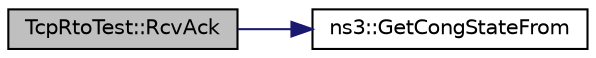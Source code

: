digraph "TcpRtoTest::RcvAck"
{
  edge [fontname="Helvetica",fontsize="10",labelfontname="Helvetica",labelfontsize="10"];
  node [fontname="Helvetica",fontsize="10",shape=record];
  rankdir="LR";
  Node1 [label="TcpRtoTest::RcvAck",height=0.2,width=0.4,color="black", fillcolor="grey75", style="filled", fontcolor="black"];
  Node1 -> Node2 [color="midnightblue",fontsize="10",style="solid"];
  Node2 [label="ns3::GetCongStateFrom",height=0.2,width=0.4,color="black", fillcolor="white", style="filled",URL="$d3/d39/group__internet-test.html#ga754ba534fba0aeb1e923326d7c49a7d3",tooltip="Convenience function to retrieve the ACK state from a TCB. "];
}
